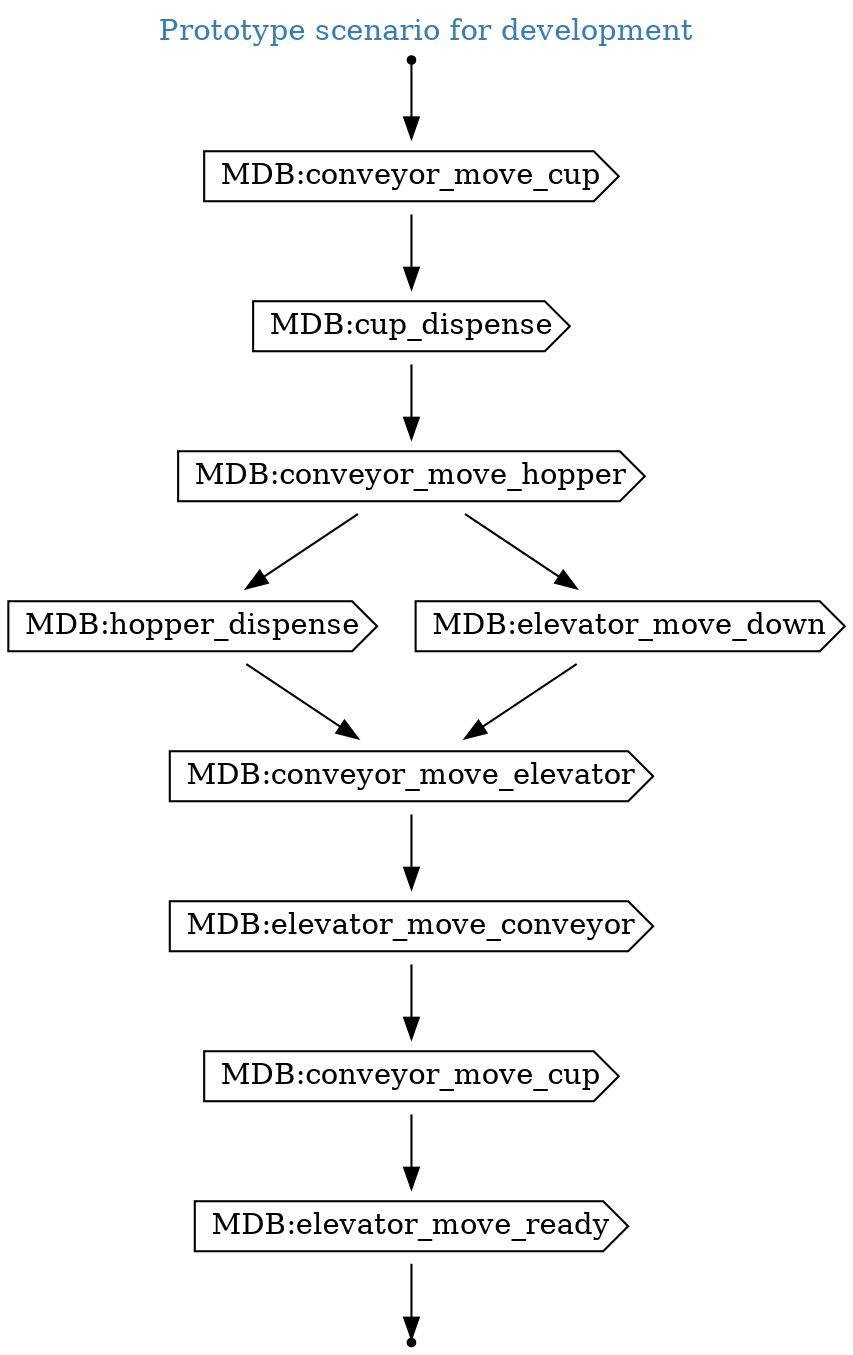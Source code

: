 digraph g {
labelloc=top;
concentrate=true;
rankdir=UD;
node [shape=rectangle style=rounded];
edge [];
fontcolor="/set15/2";
label="Prototype scenario for development";

begin [label="begin" shape=point];
end [label="end" shape=point];
s10 [label="MDB:conveyor_move_cup" shape=cds comment="/v1/r=mdb.evend.conveyor_move_cup"];
s20 [label="MDB:cup_dispense" shape=cds comment="/v1/r=mdb.evend.cup_dispense"];
s30 [label="MDB:conveyor_move_hopper" shape=cds comment="/v1/r=mdb.evend.conveyor_move_hopper"];
s41 [label="MDB:hopper_dispense" shape=cds comment="/v1/r=mdb.evend.hopper_dispense"];
s42 [label="MDB:elevator_move_down" shape=cds comment="/v1/r=mdb.evend.elevator_move_down"];
s50 [label="MDB:conveyor_move_elevator" shape=cds comment="/v1/r=mdb.evend.conveyor_move_elevator"];
s60 [label="MDB:elevator_move_conveyor" shape=cds comment="/v1/r=mdb.evend.elevator_move_conveyor"];
s70 [label="MDB:conveyor_move_cup" shape=cds comment="/v1/r=mdb.evend.conveyor_move_cup"];
s80 [label="MDB:elevator_move_ready" shape=cds comment="/v1/r=mdb.evend.elevator_move_ready"];

begin -> s10 -> s20 -> s30;
s30 -> s41;
s30 -> s42;
s41 -> s50;
s42 -> s50;
s50 -> s60 -> s70 -> s80 -> end;

}

